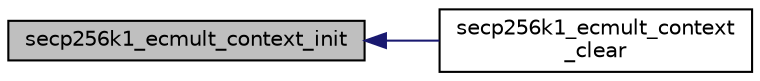 digraph "secp256k1_ecmult_context_init"
{
  edge [fontname="Helvetica",fontsize="10",labelfontname="Helvetica",labelfontsize="10"];
  node [fontname="Helvetica",fontsize="10",shape=record];
  rankdir="LR";
  Node41 [label="secp256k1_ecmult_context_init",height=0.2,width=0.4,color="black", fillcolor="grey75", style="filled", fontcolor="black"];
  Node41 -> Node42 [dir="back",color="midnightblue",fontsize="10",style="solid",fontname="Helvetica"];
  Node42 [label="secp256k1_ecmult_context\l_clear",height=0.2,width=0.4,color="black", fillcolor="white", style="filled",URL="$d5/d17/ecmult__impl_8h.html#a0e60dbc86c237360d13ac9433caa13af"];
}
